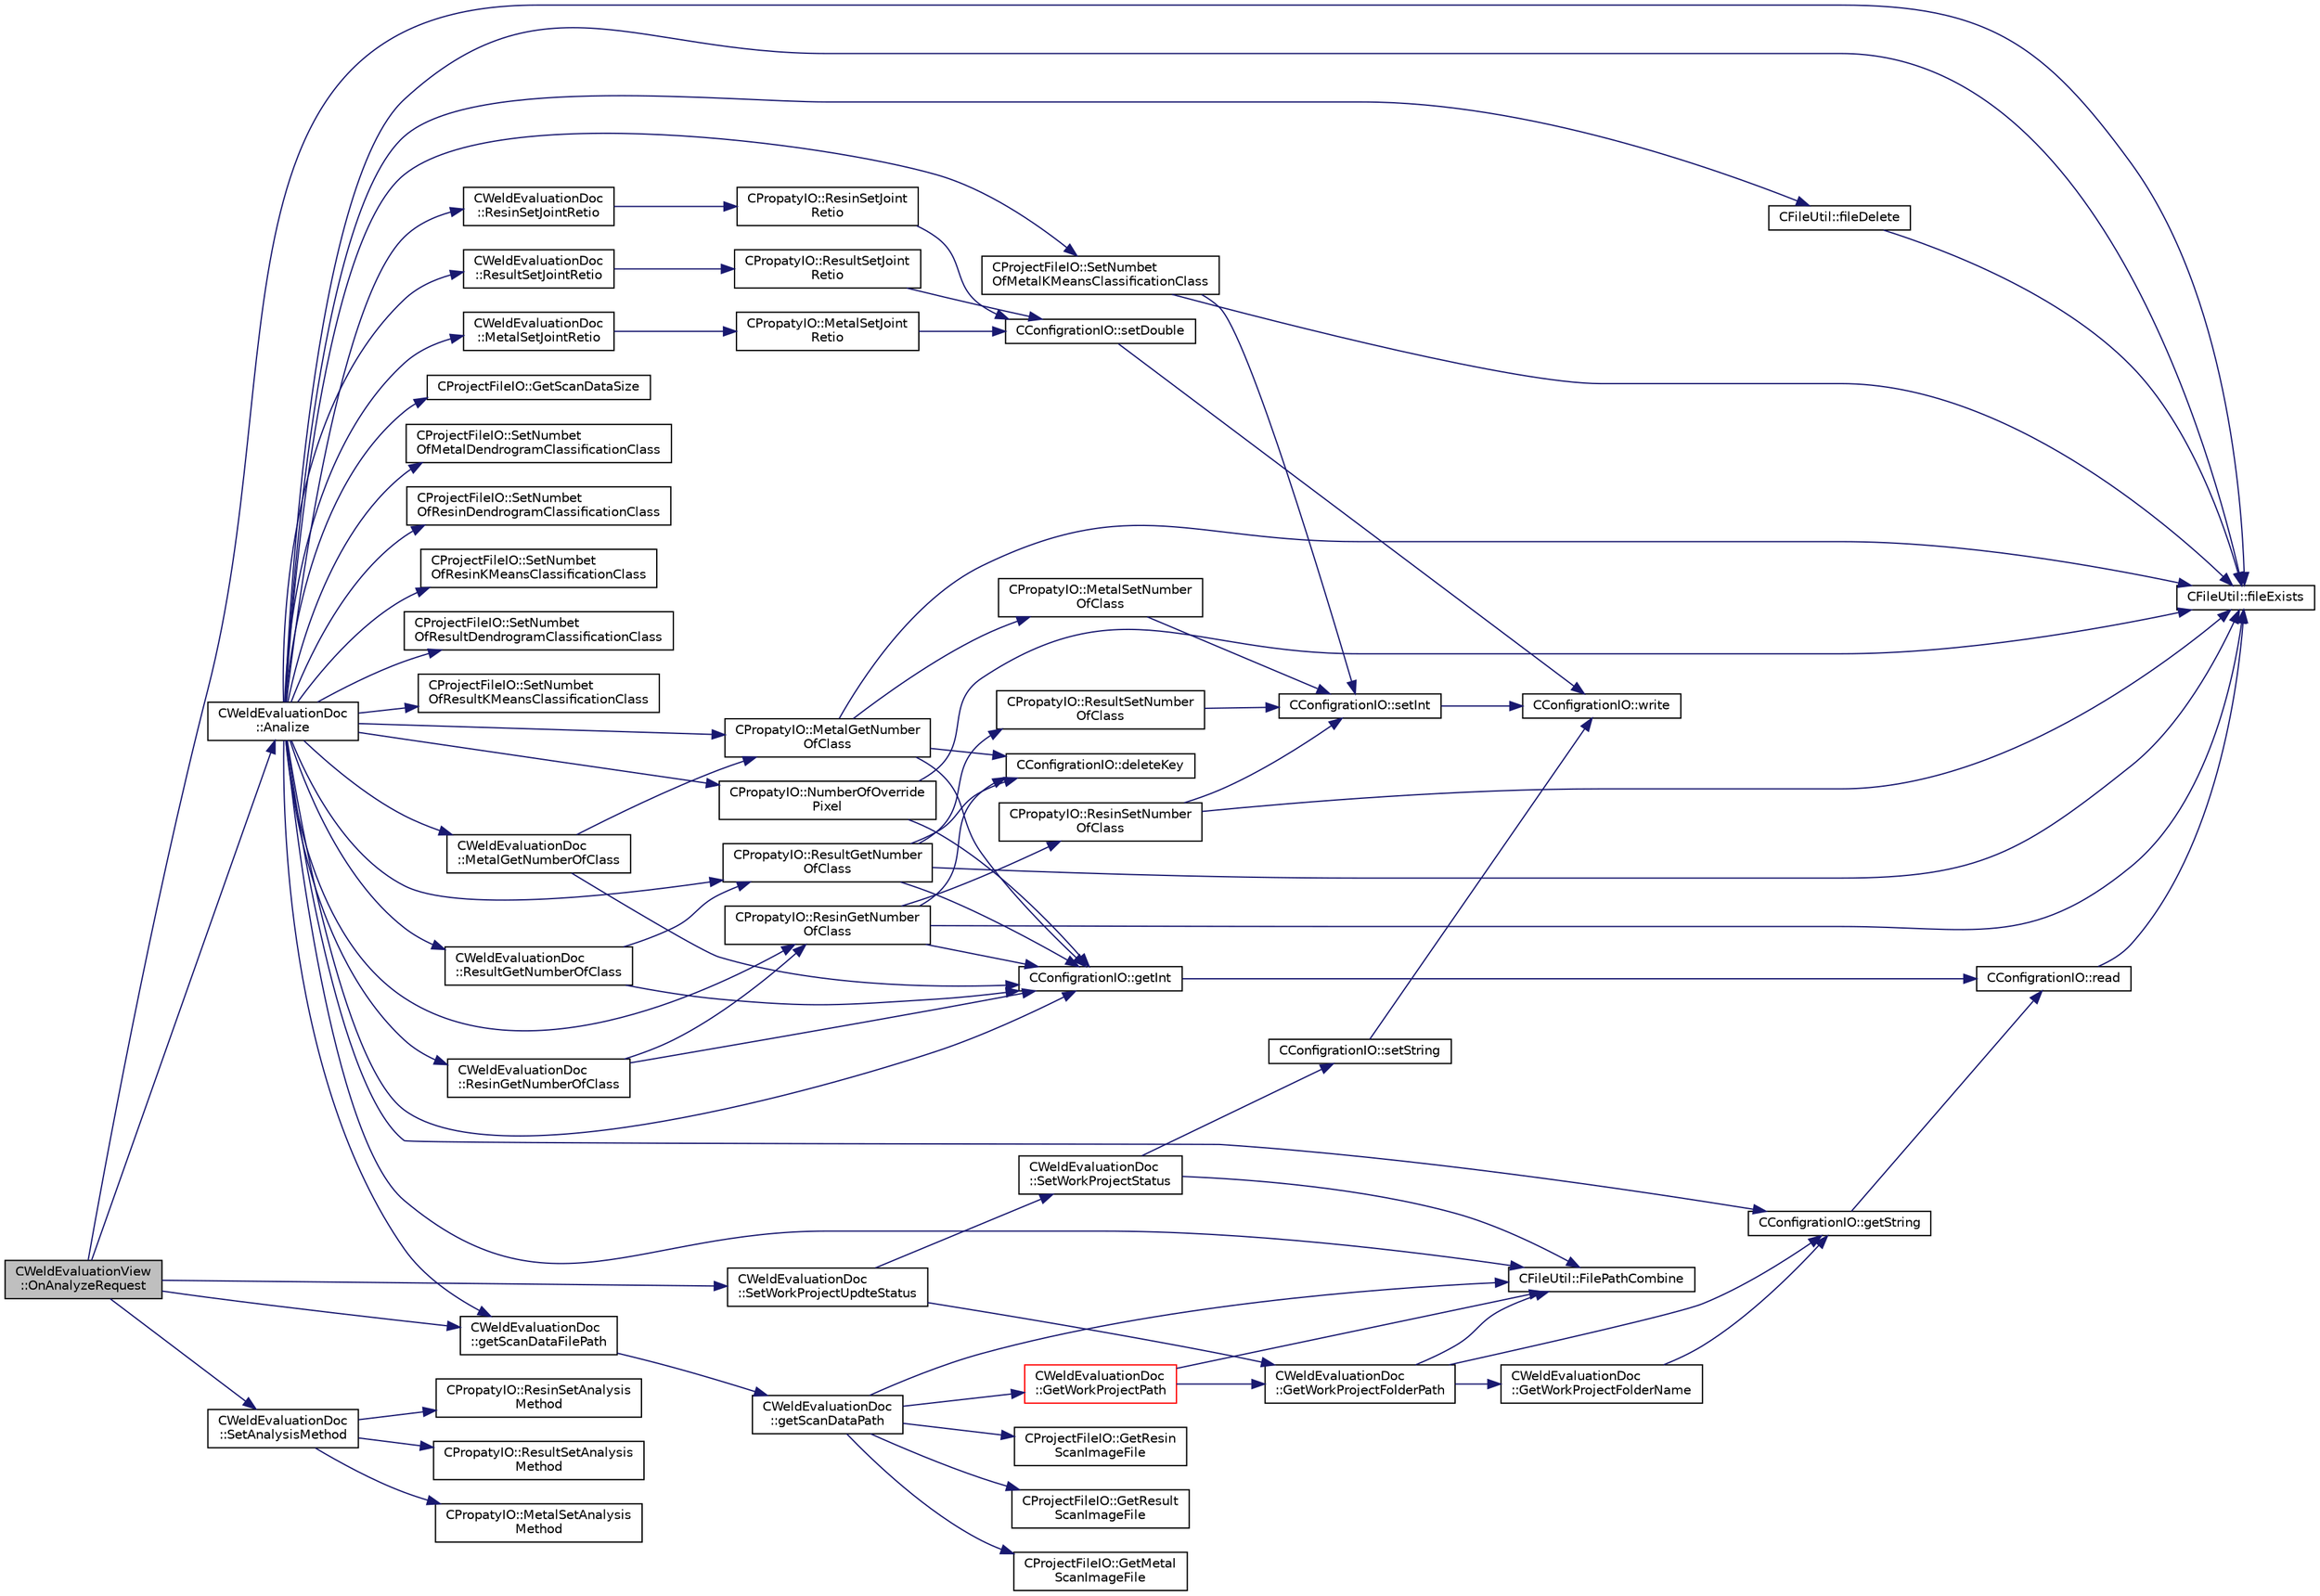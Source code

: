 digraph "CWeldEvaluationView::OnAnalyzeRequest"
{
 // LATEX_PDF_SIZE
  edge [fontname="Helvetica",fontsize="10",labelfontname="Helvetica",labelfontsize="10"];
  node [fontname="Helvetica",fontsize="10",shape=record];
  rankdir="LR";
  Node1 [label="CWeldEvaluationView\l::OnAnalyzeRequest",height=0.2,width=0.4,color="black", fillcolor="grey75", style="filled", fontcolor="black",tooltip="解析実施要求"];
  Node1 -> Node2 [color="midnightblue",fontsize="10",style="solid",fontname="Helvetica"];
  Node2 [label="CWeldEvaluationDoc\l::Analize",height=0.2,width=0.4,color="black", fillcolor="white", style="filled",URL="$class_c_weld_evaluation_doc.html#aec529b21bcd80053e9ace596cc28ee56",tooltip="解析の実施"];
  Node2 -> Node3 [color="midnightblue",fontsize="10",style="solid",fontname="Helvetica"];
  Node3 [label="CFileUtil::fileDelete",height=0.2,width=0.4,color="black", fillcolor="white", style="filled",URL="$class_c_file_util.html#a390bb140d44dcbd206497e5efe5a76a8",tooltip="ファイルを削除する"];
  Node3 -> Node4 [color="midnightblue",fontsize="10",style="solid",fontname="Helvetica"];
  Node4 [label="CFileUtil::fileExists",height=0.2,width=0.4,color="black", fillcolor="white", style="filled",URL="$class_c_file_util.html#a9a8b3e89af30c1826d518719aad2c3df",tooltip="ファイルが存在するかを確認する"];
  Node2 -> Node4 [color="midnightblue",fontsize="10",style="solid",fontname="Helvetica"];
  Node2 -> Node5 [color="midnightblue",fontsize="10",style="solid",fontname="Helvetica"];
  Node5 [label="CFileUtil::FilePathCombine",height=0.2,width=0.4,color="black", fillcolor="white", style="filled",URL="$class_c_file_util.html#abc548d0aa8583bfd6f185c08711b1ec7",tooltip="ファイルパスの作成"];
  Node2 -> Node6 [color="midnightblue",fontsize="10",style="solid",fontname="Helvetica"];
  Node6 [label="CConfigrationIO::getInt",height=0.2,width=0.4,color="black", fillcolor="white", style="filled",URL="$class_c_configration_i_o.html#a60d2dbaa282946adcc42ebd04fc08805",tooltip="指定セクションのキー値（整数）を取得"];
  Node6 -> Node7 [color="midnightblue",fontsize="10",style="solid",fontname="Helvetica"];
  Node7 [label="CConfigrationIO::read",height=0.2,width=0.4,color="black", fillcolor="white", style="filled",URL="$class_c_configration_i_o.html#a73ecbb6f7141bad005e290e9f48c576f",tooltip="指定セクションのキー値を取得"];
  Node7 -> Node4 [color="midnightblue",fontsize="10",style="solid",fontname="Helvetica"];
  Node2 -> Node8 [color="midnightblue",fontsize="10",style="solid",fontname="Helvetica"];
  Node8 [label="CWeldEvaluationDoc\l::getScanDataFilePath",height=0.2,width=0.4,color="black", fillcolor="white", style="filled",URL="$class_c_weld_evaluation_doc.html#a20f4912ddc5aef772cd12ec334e55f04",tooltip="スキャンデータファイルパス取得"];
  Node8 -> Node9 [color="midnightblue",fontsize="10",style="solid",fontname="Helvetica"];
  Node9 [label="CWeldEvaluationDoc\l::getScanDataPath",height=0.2,width=0.4,color="black", fillcolor="white", style="filled",URL="$class_c_weld_evaluation_doc.html#a18363dcc891c5e076681195958f7ab18",tooltip="スキャンファイルパス取得（拡張子なし）"];
  Node9 -> Node5 [color="midnightblue",fontsize="10",style="solid",fontname="Helvetica"];
  Node9 -> Node10 [color="midnightblue",fontsize="10",style="solid",fontname="Helvetica"];
  Node10 [label="CProjectFileIO::GetMetal\lScanImageFile",height=0.2,width=0.4,color="black", fillcolor="white", style="filled",URL="$class_c_project_file_i_o.html#a9b2b2b42f5c25ec3e352dd5b2226b8a2",tooltip="金属面スキャン画像ファイル名の取得"];
  Node9 -> Node11 [color="midnightblue",fontsize="10",style="solid",fontname="Helvetica"];
  Node11 [label="CProjectFileIO::GetResin\lScanImageFile",height=0.2,width=0.4,color="black", fillcolor="white", style="filled",URL="$class_c_project_file_i_o.html#a4c86e9e72a5fdb38be8698a214f4a21e",tooltip="樹脂面スキャン画像ファイル名の取得"];
  Node9 -> Node12 [color="midnightblue",fontsize="10",style="solid",fontname="Helvetica"];
  Node12 [label="CProjectFileIO::GetResult\lScanImageFile",height=0.2,width=0.4,color="black", fillcolor="white", style="filled",URL="$class_c_project_file_i_o.html#ae329fa86b9074317f82eb6fb80d03f37",tooltip="接合結果画像スキャン画像ファイル名の取得"];
  Node9 -> Node13 [color="midnightblue",fontsize="10",style="solid",fontname="Helvetica"];
  Node13 [label="CWeldEvaluationDoc\l::GetWorkProjectPath",height=0.2,width=0.4,color="red", fillcolor="white", style="filled",URL="$class_c_weld_evaluation_doc.html#ab9b811efdecb8b32d42d8eaeba752b23",tooltip="ワークプロジェクトパスの取得"];
  Node13 -> Node5 [color="midnightblue",fontsize="10",style="solid",fontname="Helvetica"];
  Node13 -> Node14 [color="midnightblue",fontsize="10",style="solid",fontname="Helvetica"];
  Node14 [label="CWeldEvaluationDoc\l::GetWorkProjectFolderPath",height=0.2,width=0.4,color="black", fillcolor="white", style="filled",URL="$class_c_weld_evaluation_doc.html#ad87e80d1bd51455408e6b782912c3036",tooltip="ワークプロジェクトのルートパス取得"];
  Node14 -> Node5 [color="midnightblue",fontsize="10",style="solid",fontname="Helvetica"];
  Node14 -> Node15 [color="midnightblue",fontsize="10",style="solid",fontname="Helvetica"];
  Node15 [label="CConfigrationIO::getString",height=0.2,width=0.4,color="black", fillcolor="white", style="filled",URL="$class_c_configration_i_o.html#a1c72779785c9de9ab2525d7320d12658",tooltip="指定セクションのキー値（文字列）を取得"];
  Node15 -> Node7 [color="midnightblue",fontsize="10",style="solid",fontname="Helvetica"];
  Node14 -> Node16 [color="midnightblue",fontsize="10",style="solid",fontname="Helvetica"];
  Node16 [label="CWeldEvaluationDoc\l::GetWorkProjectFolderName",height=0.2,width=0.4,color="black", fillcolor="white", style="filled",URL="$class_c_weld_evaluation_doc.html#a257f53f62470c8a5bde34819d1843362",tooltip="ワークプロジェクト名の取得"];
  Node16 -> Node15 [color="midnightblue",fontsize="10",style="solid",fontname="Helvetica"];
  Node2 -> Node18 [color="midnightblue",fontsize="10",style="solid",fontname="Helvetica"];
  Node18 [label="CProjectFileIO::GetScanDataSize",height=0.2,width=0.4,color="black", fillcolor="white", style="filled",URL="$class_c_project_file_i_o.html#a8edee7c70a837ef023b2356cf41f1055",tooltip="スキャンデータのサイズ取得"];
  Node2 -> Node15 [color="midnightblue",fontsize="10",style="solid",fontname="Helvetica"];
  Node2 -> Node19 [color="midnightblue",fontsize="10",style="solid",fontname="Helvetica"];
  Node19 [label="CPropatyIO::MetalGetNumber\lOfClass",height=0.2,width=0.4,color="black", fillcolor="white", style="filled",URL="$class_c_propaty_i_o.html#a16a55c3db357af77e875c008c5837dee",tooltip="金属面の分類数の取得"];
  Node19 -> Node20 [color="midnightblue",fontsize="10",style="solid",fontname="Helvetica"];
  Node20 [label="CConfigrationIO::deleteKey",height=0.2,width=0.4,color="black", fillcolor="white", style="filled",URL="$class_c_configration_i_o.html#a502e7c8a4d1a173bf0637e9704ebd980",tooltip="指定セクションのキーにを削除"];
  Node19 -> Node4 [color="midnightblue",fontsize="10",style="solid",fontname="Helvetica"];
  Node19 -> Node6 [color="midnightblue",fontsize="10",style="solid",fontname="Helvetica"];
  Node19 -> Node21 [color="midnightblue",fontsize="10",style="solid",fontname="Helvetica"];
  Node21 [label="CPropatyIO::MetalSetNumber\lOfClass",height=0.2,width=0.4,color="black", fillcolor="white", style="filled",URL="$class_c_propaty_i_o.html#ab263d6b737c5fb9a6a75a8319506cddb",tooltip="金属面の分類数の設定"];
  Node21 -> Node22 [color="midnightblue",fontsize="10",style="solid",fontname="Helvetica"];
  Node22 [label="CConfigrationIO::setInt",height=0.2,width=0.4,color="black", fillcolor="white", style="filled",URL="$class_c_configration_i_o.html#ae2b2f069a5eb2e6e40db50c09d6f71a5",tooltip="指定セクションのキーに整数値を設定"];
  Node22 -> Node23 [color="midnightblue",fontsize="10",style="solid",fontname="Helvetica"];
  Node23 [label="CConfigrationIO::write",height=0.2,width=0.4,color="black", fillcolor="white", style="filled",URL="$class_c_configration_i_o.html#aa05f2d3bee4d0f39715b3e41429cdfd2",tooltip="指定セクションのキーに値を設定"];
  Node2 -> Node24 [color="midnightblue",fontsize="10",style="solid",fontname="Helvetica"];
  Node24 [label="CWeldEvaluationDoc\l::MetalGetNumberOfClass",height=0.2,width=0.4,color="black", fillcolor="white", style="filled",URL="$class_c_weld_evaluation_doc.html#a3f5f6a5e4e73e405f35dfd789d004e67",tooltip="金属面の分類数の取得"];
  Node24 -> Node6 [color="midnightblue",fontsize="10",style="solid",fontname="Helvetica"];
  Node24 -> Node19 [color="midnightblue",fontsize="10",style="solid",fontname="Helvetica"];
  Node2 -> Node25 [color="midnightblue",fontsize="10",style="solid",fontname="Helvetica"];
  Node25 [label="CWeldEvaluationDoc\l::MetalSetJointRetio",height=0.2,width=0.4,color="black", fillcolor="white", style="filled",URL="$class_c_weld_evaluation_doc.html#a282b2232f82ad37165b305e66daf7066",tooltip="金属面の接合割合の設定"];
  Node25 -> Node26 [color="midnightblue",fontsize="10",style="solid",fontname="Helvetica"];
  Node26 [label="CPropatyIO::MetalSetJoint\lRetio",height=0.2,width=0.4,color="black", fillcolor="white", style="filled",URL="$class_c_propaty_i_o.html#a4696f24d77def8e3b9d206b351c8ad66",tooltip="金属面の接合割合の設定"];
  Node26 -> Node27 [color="midnightblue",fontsize="10",style="solid",fontname="Helvetica"];
  Node27 [label="CConfigrationIO::setDouble",height=0.2,width=0.4,color="black", fillcolor="white", style="filled",URL="$class_c_configration_i_o.html#a535689b2c4df043a729548de99f72a4a",tooltip="指定セクションのキーに浮動小数点値を設定"];
  Node27 -> Node23 [color="midnightblue",fontsize="10",style="solid",fontname="Helvetica"];
  Node2 -> Node28 [color="midnightblue",fontsize="10",style="solid",fontname="Helvetica"];
  Node28 [label="CPropatyIO::NumberOfOverride\lPixel",height=0.2,width=0.4,color="black", fillcolor="white", style="filled",URL="$class_c_propaty_i_o.html#a0e15acb901cceb99e15113ca5d239e13",tooltip="重なりピクセル数の取得"];
  Node28 -> Node4 [color="midnightblue",fontsize="10",style="solid",fontname="Helvetica"];
  Node28 -> Node6 [color="midnightblue",fontsize="10",style="solid",fontname="Helvetica"];
  Node2 -> Node29 [color="midnightblue",fontsize="10",style="solid",fontname="Helvetica"];
  Node29 [label="CPropatyIO::ResinGetNumber\lOfClass",height=0.2,width=0.4,color="black", fillcolor="white", style="filled",URL="$class_c_propaty_i_o.html#a4ccce7edae07c0d331960ca1104aa375",tooltip="樹脂面の分類数の取得"];
  Node29 -> Node20 [color="midnightblue",fontsize="10",style="solid",fontname="Helvetica"];
  Node29 -> Node4 [color="midnightblue",fontsize="10",style="solid",fontname="Helvetica"];
  Node29 -> Node6 [color="midnightblue",fontsize="10",style="solid",fontname="Helvetica"];
  Node29 -> Node30 [color="midnightblue",fontsize="10",style="solid",fontname="Helvetica"];
  Node30 [label="CPropatyIO::ResinSetNumber\lOfClass",height=0.2,width=0.4,color="black", fillcolor="white", style="filled",URL="$class_c_propaty_i_o.html#a6a2f279575582b3b5fd0fc78d44313bf",tooltip="樹脂面の分類数の設定"];
  Node30 -> Node4 [color="midnightblue",fontsize="10",style="solid",fontname="Helvetica"];
  Node30 -> Node22 [color="midnightblue",fontsize="10",style="solid",fontname="Helvetica"];
  Node2 -> Node31 [color="midnightblue",fontsize="10",style="solid",fontname="Helvetica"];
  Node31 [label="CWeldEvaluationDoc\l::ResinGetNumberOfClass",height=0.2,width=0.4,color="black", fillcolor="white", style="filled",URL="$class_c_weld_evaluation_doc.html#ab2690e8124c3eed981a213ad89ec2c6f",tooltip="樹脂面の分類数の取得"];
  Node31 -> Node6 [color="midnightblue",fontsize="10",style="solid",fontname="Helvetica"];
  Node31 -> Node29 [color="midnightblue",fontsize="10",style="solid",fontname="Helvetica"];
  Node2 -> Node32 [color="midnightblue",fontsize="10",style="solid",fontname="Helvetica"];
  Node32 [label="CWeldEvaluationDoc\l::ResinSetJointRetio",height=0.2,width=0.4,color="black", fillcolor="white", style="filled",URL="$class_c_weld_evaluation_doc.html#a556e5795142b2a57d1f35f71809875cf",tooltip="樹脂面の接合割合の設定"];
  Node32 -> Node33 [color="midnightblue",fontsize="10",style="solid",fontname="Helvetica"];
  Node33 [label="CPropatyIO::ResinSetJoint\lRetio",height=0.2,width=0.4,color="black", fillcolor="white", style="filled",URL="$class_c_propaty_i_o.html#ab16492fd229e0e2ccf188fae8ca7f726",tooltip="樹脂面の接合割合の設定"];
  Node33 -> Node27 [color="midnightblue",fontsize="10",style="solid",fontname="Helvetica"];
  Node2 -> Node34 [color="midnightblue",fontsize="10",style="solid",fontname="Helvetica"];
  Node34 [label="CPropatyIO::ResultGetNumber\lOfClass",height=0.2,width=0.4,color="black", fillcolor="white", style="filled",URL="$class_c_propaty_i_o.html#a3c255aa66e4a529223b8fc4dcaf4df18",tooltip="接合結果の分類数の取得"];
  Node34 -> Node20 [color="midnightblue",fontsize="10",style="solid",fontname="Helvetica"];
  Node34 -> Node4 [color="midnightblue",fontsize="10",style="solid",fontname="Helvetica"];
  Node34 -> Node6 [color="midnightblue",fontsize="10",style="solid",fontname="Helvetica"];
  Node34 -> Node35 [color="midnightblue",fontsize="10",style="solid",fontname="Helvetica"];
  Node35 [label="CPropatyIO::ResultSetNumber\lOfClass",height=0.2,width=0.4,color="black", fillcolor="white", style="filled",URL="$class_c_propaty_i_o.html#a5d8a3b2d8be1e1c95293c525278ccc4b",tooltip="接合結果の分類数の設定"];
  Node35 -> Node22 [color="midnightblue",fontsize="10",style="solid",fontname="Helvetica"];
  Node2 -> Node36 [color="midnightblue",fontsize="10",style="solid",fontname="Helvetica"];
  Node36 [label="CWeldEvaluationDoc\l::ResultGetNumberOfClass",height=0.2,width=0.4,color="black", fillcolor="white", style="filled",URL="$class_c_weld_evaluation_doc.html#a1f6b84e20d4bedc5ceea6d96e9982cec",tooltip="接合結果の分類数の取得"];
  Node36 -> Node6 [color="midnightblue",fontsize="10",style="solid",fontname="Helvetica"];
  Node36 -> Node34 [color="midnightblue",fontsize="10",style="solid",fontname="Helvetica"];
  Node2 -> Node37 [color="midnightblue",fontsize="10",style="solid",fontname="Helvetica"];
  Node37 [label="CWeldEvaluationDoc\l::ResultSetJointRetio",height=0.2,width=0.4,color="black", fillcolor="white", style="filled",URL="$class_c_weld_evaluation_doc.html#a3adb6695516f8c519543b29bdcef8f05",tooltip="接合結果の接合割合の設定"];
  Node37 -> Node38 [color="midnightblue",fontsize="10",style="solid",fontname="Helvetica"];
  Node38 [label="CPropatyIO::ResultSetJoint\lRetio",height=0.2,width=0.4,color="black", fillcolor="white", style="filled",URL="$class_c_propaty_i_o.html#ab5d3cd61f8af29747e644c8891163c28",tooltip="接合結果の接合割合の設定"];
  Node38 -> Node27 [color="midnightblue",fontsize="10",style="solid",fontname="Helvetica"];
  Node2 -> Node39 [color="midnightblue",fontsize="10",style="solid",fontname="Helvetica"];
  Node39 [label="CProjectFileIO::SetNumbet\lOfMetalDendrogramClassificationClass",height=0.2,width=0.4,color="black", fillcolor="white", style="filled",URL="$class_c_project_file_i_o.html#afca60f6ab0cd03984ed31d9748d2c40c",tooltip="作成された金属面階層クラスタリング解析のクラス数の取得"];
  Node2 -> Node40 [color="midnightblue",fontsize="10",style="solid",fontname="Helvetica"];
  Node40 [label="CProjectFileIO::SetNumbet\lOfMetalKMeansClassificationClass",height=0.2,width=0.4,color="black", fillcolor="white", style="filled",URL="$class_c_project_file_i_o.html#a29406d5c5257125f37cc8570c6925085",tooltip="作成された金属面K-Means解析のクラス数の取得"];
  Node40 -> Node4 [color="midnightblue",fontsize="10",style="solid",fontname="Helvetica"];
  Node40 -> Node22 [color="midnightblue",fontsize="10",style="solid",fontname="Helvetica"];
  Node2 -> Node41 [color="midnightblue",fontsize="10",style="solid",fontname="Helvetica"];
  Node41 [label="CProjectFileIO::SetNumbet\lOfResinDendrogramClassificationClass",height=0.2,width=0.4,color="black", fillcolor="white", style="filled",URL="$class_c_project_file_i_o.html#a04f2933cae1ff9e3a08415659c5fadd6",tooltip="作成された樹脂面階層クラスタリング解析のクラス数の取得"];
  Node2 -> Node42 [color="midnightblue",fontsize="10",style="solid",fontname="Helvetica"];
  Node42 [label="CProjectFileIO::SetNumbet\lOfResinKMeansClassificationClass",height=0.2,width=0.4,color="black", fillcolor="white", style="filled",URL="$class_c_project_file_i_o.html#ab4a20cfe0a148a81e85160f76cb20928",tooltip="作成された樹脂面K-Means解析のクラス数の取得"];
  Node2 -> Node43 [color="midnightblue",fontsize="10",style="solid",fontname="Helvetica"];
  Node43 [label="CProjectFileIO::SetNumbet\lOfResultDendrogramClassificationClass",height=0.2,width=0.4,color="black", fillcolor="white", style="filled",URL="$class_c_project_file_i_o.html#a2dff18744914d9c6de7ee826b12dd08a",tooltip="作成された接合結果階層クラスタリング解析のクラス数の取得"];
  Node2 -> Node44 [color="midnightblue",fontsize="10",style="solid",fontname="Helvetica"];
  Node44 [label="CProjectFileIO::SetNumbet\lOfResultKMeansClassificationClass",height=0.2,width=0.4,color="black", fillcolor="white", style="filled",URL="$class_c_project_file_i_o.html#a960936d797d0c1f6b30cec94aa57e241",tooltip="作成された接合結果K-Means解析のクラス数の取得"];
  Node1 -> Node4 [color="midnightblue",fontsize="10",style="solid",fontname="Helvetica"];
  Node1 -> Node8 [color="midnightblue",fontsize="10",style="solid",fontname="Helvetica"];
  Node1 -> Node45 [color="midnightblue",fontsize="10",style="solid",fontname="Helvetica"];
  Node45 [label="CWeldEvaluationDoc\l::SetAnalysisMethod",height=0.2,width=0.4,color="black", fillcolor="white", style="filled",URL="$class_c_weld_evaluation_doc.html#aa3188290e41d704b8c34cb8dfd8f2a1d",tooltip="解析方法の設定"];
  Node45 -> Node46 [color="midnightblue",fontsize="10",style="solid",fontname="Helvetica"];
  Node46 [label="CPropatyIO::MetalSetAnalysis\lMethod",height=0.2,width=0.4,color="black", fillcolor="white", style="filled",URL="$class_c_propaty_i_o.html#a5c053cec7083e77d1f285f262f4ddbd1",tooltip="金属面の解析方法の設定"];
  Node45 -> Node47 [color="midnightblue",fontsize="10",style="solid",fontname="Helvetica"];
  Node47 [label="CPropatyIO::ResinSetAnalysis\lMethod",height=0.2,width=0.4,color="black", fillcolor="white", style="filled",URL="$class_c_propaty_i_o.html#ac179aa732fd5e8373f6deeb918367fdc",tooltip="樹脂面の解析方法の設定"];
  Node45 -> Node48 [color="midnightblue",fontsize="10",style="solid",fontname="Helvetica"];
  Node48 [label="CPropatyIO::ResultSetAnalysis\lMethod",height=0.2,width=0.4,color="black", fillcolor="white", style="filled",URL="$class_c_propaty_i_o.html#a80b10d181a91d1536e78be10dcf4e50c",tooltip="接合結果の解析方法の設定"];
  Node1 -> Node49 [color="midnightblue",fontsize="10",style="solid",fontname="Helvetica"];
  Node49 [label="CWeldEvaluationDoc\l::SetWorkProjectUpdteStatus",height=0.2,width=0.4,color="black", fillcolor="white", style="filled",URL="$class_c_weld_evaluation_doc.html#aacd463c0c66894d78faa479f9cf975f8",tooltip="プロジェクトの更新ステータス設定"];
  Node49 -> Node14 [color="midnightblue",fontsize="10",style="solid",fontname="Helvetica"];
  Node49 -> Node50 [color="midnightblue",fontsize="10",style="solid",fontname="Helvetica"];
  Node50 [label="CWeldEvaluationDoc\l::SetWorkProjectStatus",height=0.2,width=0.4,color="black", fillcolor="white", style="filled",URL="$class_c_weld_evaluation_doc.html#a7e566eb5b56caf422a7b530513bb1f0a",tooltip="プロジェクトステータス設定"];
  Node50 -> Node5 [color="midnightblue",fontsize="10",style="solid",fontname="Helvetica"];
  Node50 -> Node51 [color="midnightblue",fontsize="10",style="solid",fontname="Helvetica"];
  Node51 [label="CConfigrationIO::setString",height=0.2,width=0.4,color="black", fillcolor="white", style="filled",URL="$class_c_configration_i_o.html#a0fb34e01af48df8da81d80108ffa3d03",tooltip="指定セクションのキーに文字列を設定"];
  Node51 -> Node23 [color="midnightblue",fontsize="10",style="solid",fontname="Helvetica"];
}

